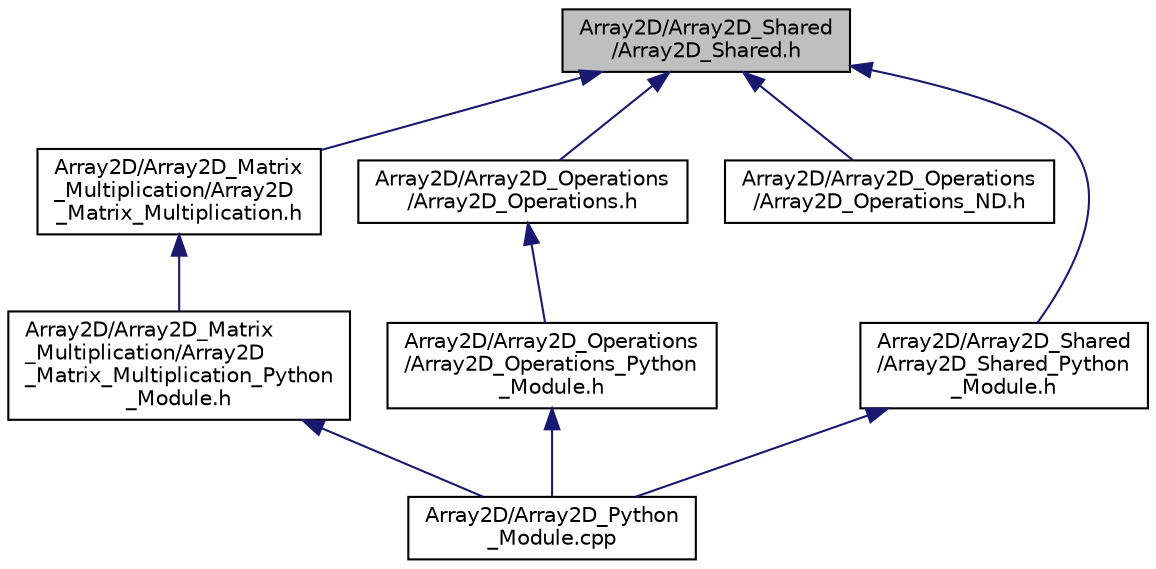 digraph "Array2D/Array2D_Shared/Array2D_Shared.h"
{
 // INTERACTIVE_SVG=YES
 // LATEX_PDF_SIZE
  bgcolor="transparent";
  edge [fontname="Helvetica",fontsize="10",labelfontname="Helvetica",labelfontsize="10"];
  node [fontname="Helvetica",fontsize="10",shape=record];
  Node1 [label="Array2D/Array2D_Shared\l/Array2D_Shared.h",height=0.2,width=0.4,color="black", fillcolor="grey75", style="filled", fontcolor="black",tooltip="Array2D in PySYCL. This is the shared version of the Array2D class. It is used when the user wants to..."];
  Node1 -> Node2 [dir="back",color="midnightblue",fontsize="10",style="solid",fontname="Helvetica"];
  Node2 [label="Array2D/Array2D_Matrix\l_Multiplication/Array2D\l_Matrix_Multiplication.h",height=0.2,width=0.4,color="black",URL="$_array2_d___matrix___multiplication_8h.html",tooltip="Array2D Matrix Multiplication in PySYCL. This header file contains the matrix multiplication kernels ..."];
  Node2 -> Node3 [dir="back",color="midnightblue",fontsize="10",style="solid",fontname="Helvetica"];
  Node3 [label="Array2D/Array2D_Matrix\l_Multiplication/Array2D\l_Matrix_Multiplication_Python\l_Module.h",height=0.2,width=0.4,color="black",URL="$_array2_d___matrix___multiplication___python___module_8h.html",tooltip="Python module for array2D matrix multiplication in PySYCL."];
  Node3 -> Node4 [dir="back",color="midnightblue",fontsize="10",style="solid",fontname="Helvetica"];
  Node4 [label="Array2D/Array2D_Python\l_Module.cpp",height=0.2,width=0.4,color="black",URL="$_array2_d___python___module_8cpp.html",tooltip="Python module for array2D in PySYCL."];
  Node1 -> Node5 [dir="back",color="midnightblue",fontsize="10",style="solid",fontname="Helvetica"];
  Node5 [label="Array2D/Array2D_Operations\l/Array2D_Operations.h",height=0.2,width=0.4,color="black",URL="$_array2_d___operations_8h.html",tooltip="Array2D Operations in PySYCL. This header file contains the many operations that can be performed on ..."];
  Node5 -> Node6 [dir="back",color="midnightblue",fontsize="10",style="solid",fontname="Helvetica"];
  Node6 [label="Array2D/Array2D_Operations\l/Array2D_Operations_Python\l_Module.h",height=0.2,width=0.4,color="black",URL="$_array2_d___operations___python___module_8h.html",tooltip="Python module for array2D operations in PySYCL."];
  Node6 -> Node4 [dir="back",color="midnightblue",fontsize="10",style="solid",fontname="Helvetica"];
  Node1 -> Node7 [dir="back",color="midnightblue",fontsize="10",style="solid",fontname="Helvetica"];
  Node7 [label="Array2D/Array2D_Operations\l/Array2D_Operations_ND.h",height=0.2,width=0.4,color="black",URL="$_array2_d___operations___n_d_8h.html",tooltip="Array2D Operations (ND-Range) in PySYCL. This header file contains the many operations that can be pe..."];
  Node1 -> Node8 [dir="back",color="midnightblue",fontsize="10",style="solid",fontname="Helvetica"];
  Node8 [label="Array2D/Array2D_Shared\l/Array2D_Shared_Python\l_Module.h",height=0.2,width=0.4,color="black",URL="$_array2_d___shared___python___module_8h.html",tooltip="Python module for array2D shared in PySYCL."];
  Node8 -> Node4 [dir="back",color="midnightblue",fontsize="10",style="solid",fontname="Helvetica"];
}
